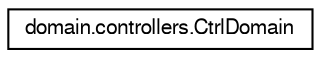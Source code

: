 digraph "Representación gráfica de la clase"
{
 // LATEX_PDF_SIZE
  edge [fontname="FreeSans",fontsize="10",labelfontname="FreeSans",labelfontsize="10"];
  node [fontname="FreeSans",fontsize="10",shape=record];
  rankdir="LR";
  Node0 [label="domain.controllers.CtrlDomain",height=0.2,width=0.4,color="black", fillcolor="white", style="filled",URL="$classdomain_1_1controllers_1_1_ctrl_domain.html",tooltip="Clase CtrlDomain que contiene los atributos y metodos para el intercambio de atributos entre controla..."];
}
